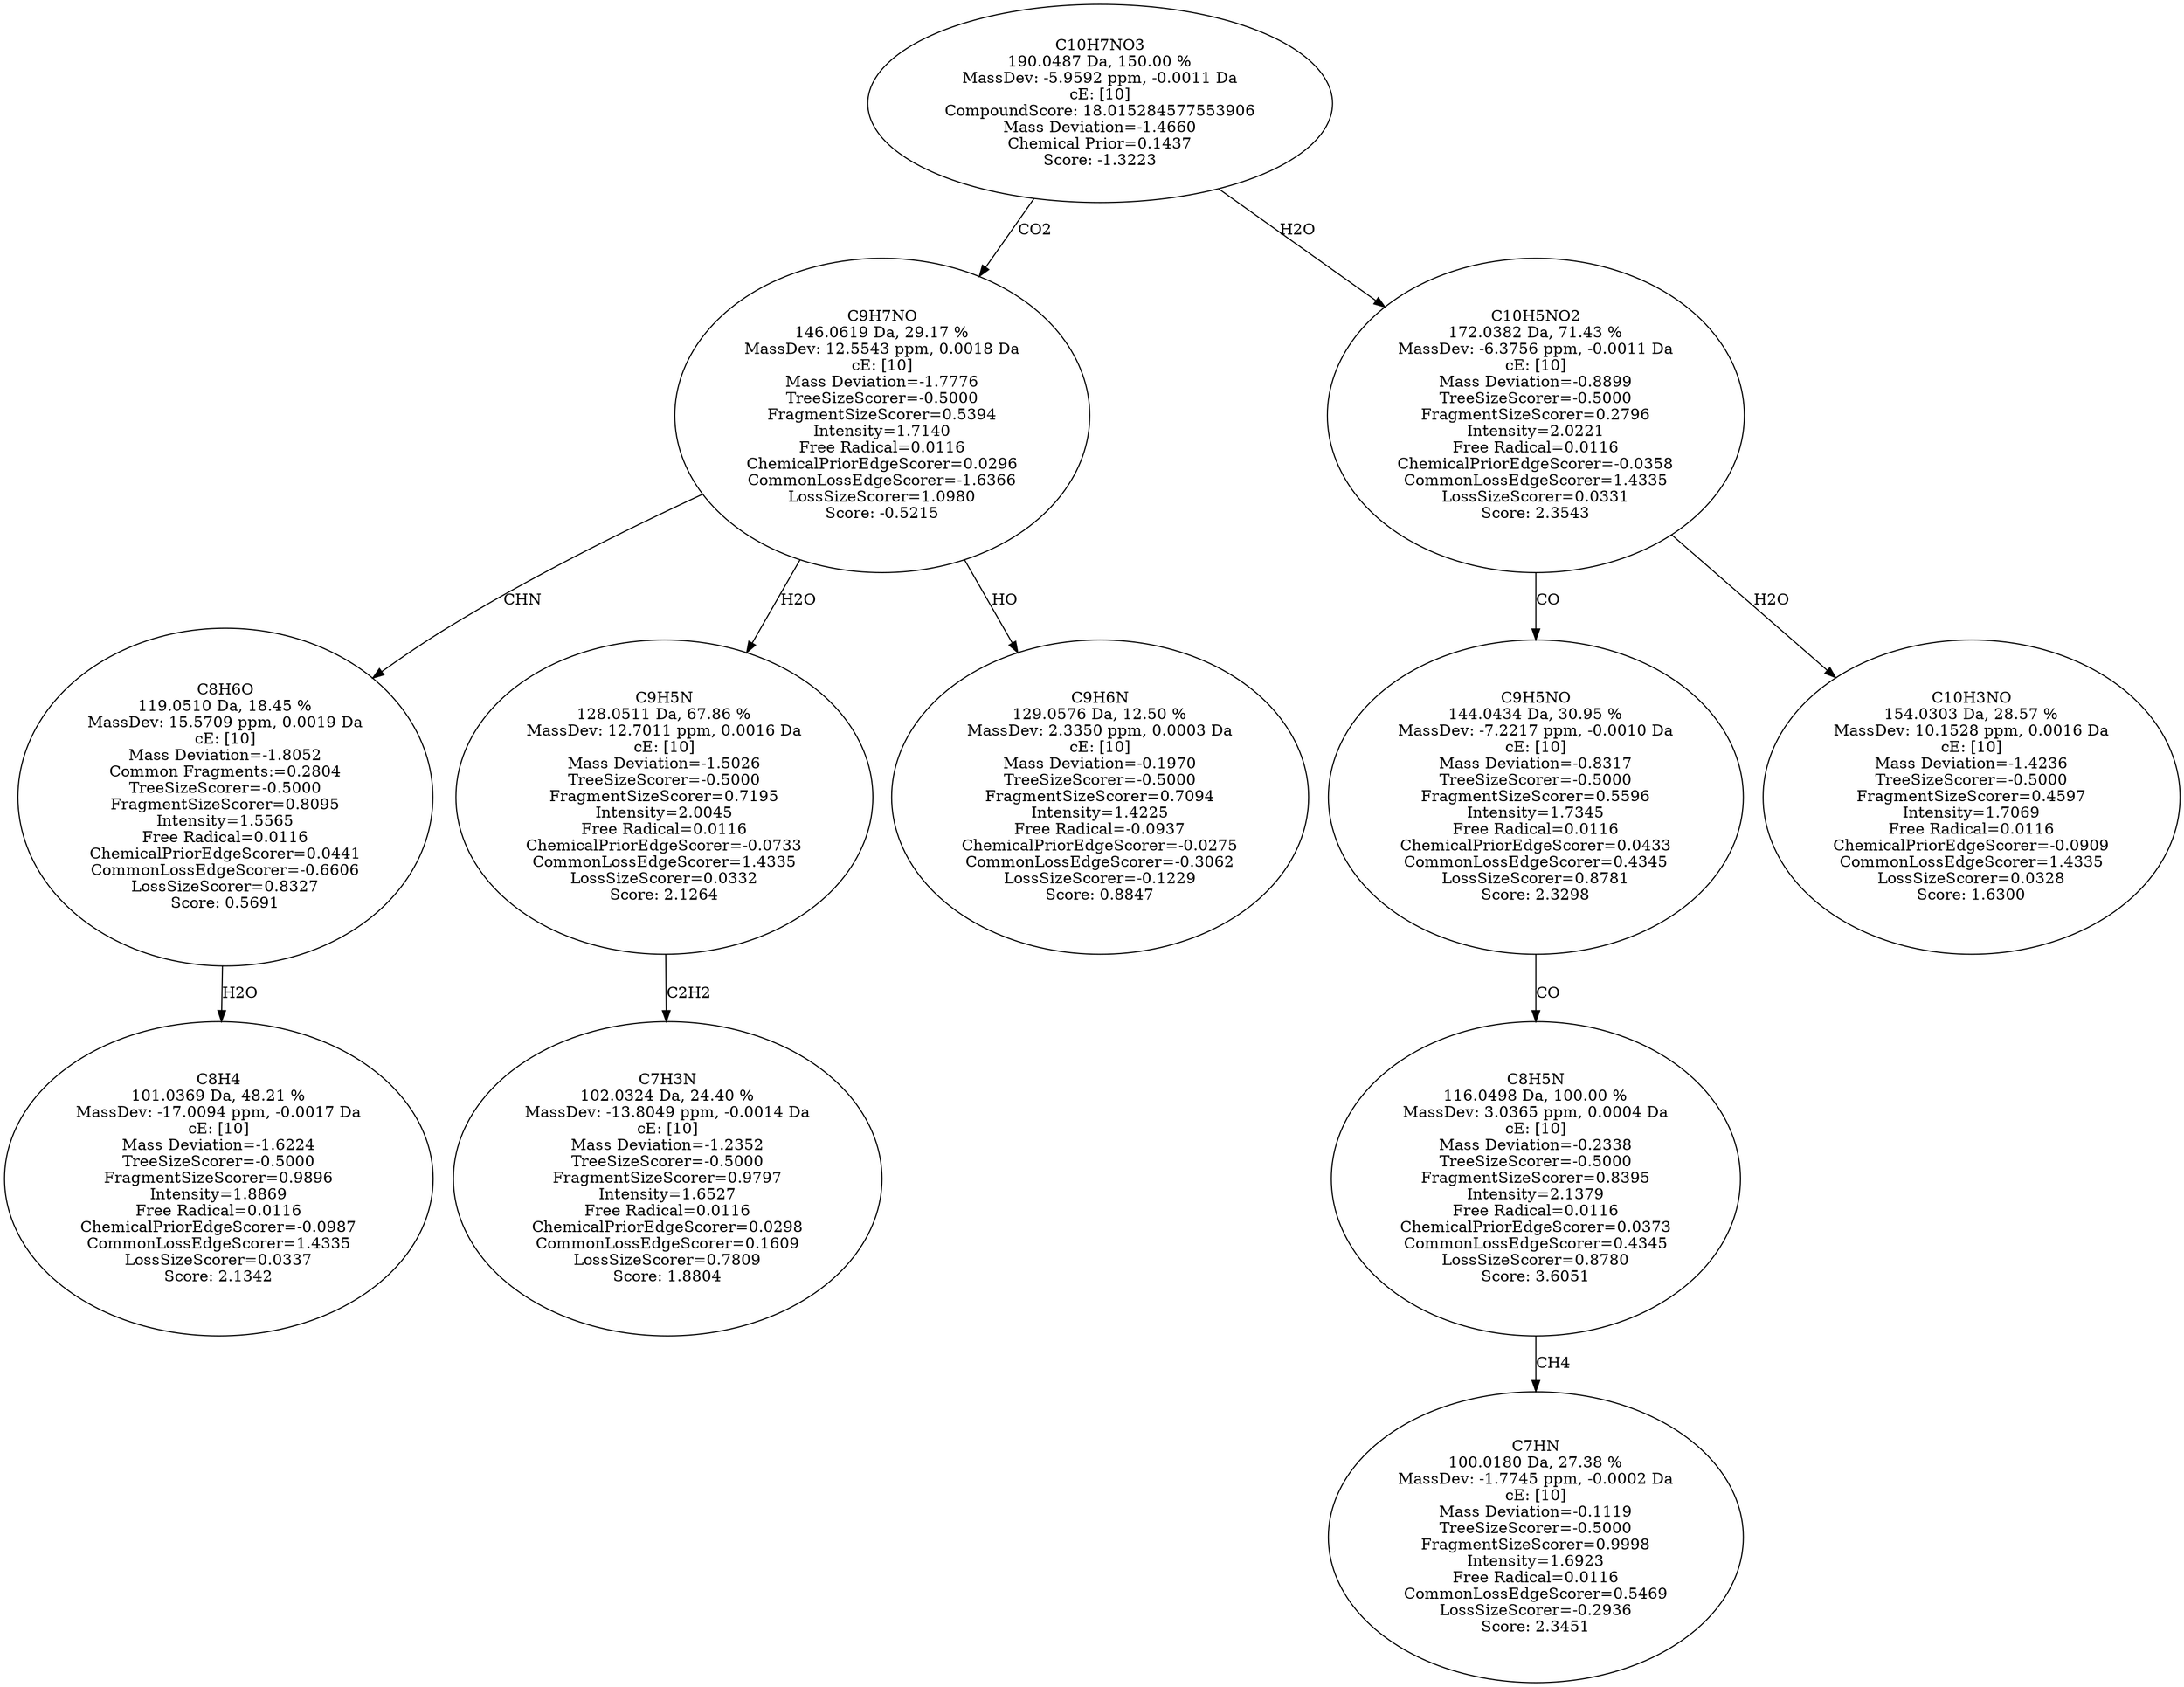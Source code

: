 strict digraph {
v1 [label="C8H4\n101.0369 Da, 48.21 %\nMassDev: -17.0094 ppm, -0.0017 Da\ncE: [10]\nMass Deviation=-1.6224\nTreeSizeScorer=-0.5000\nFragmentSizeScorer=0.9896\nIntensity=1.8869\nFree Radical=0.0116\nChemicalPriorEdgeScorer=-0.0987\nCommonLossEdgeScorer=1.4335\nLossSizeScorer=0.0337\nScore: 2.1342"];
v2 [label="C8H6O\n119.0510 Da, 18.45 %\nMassDev: 15.5709 ppm, 0.0019 Da\ncE: [10]\nMass Deviation=-1.8052\nCommon Fragments:=0.2804\nTreeSizeScorer=-0.5000\nFragmentSizeScorer=0.8095\nIntensity=1.5565\nFree Radical=0.0116\nChemicalPriorEdgeScorer=0.0441\nCommonLossEdgeScorer=-0.6606\nLossSizeScorer=0.8327\nScore: 0.5691"];
v3 [label="C7H3N\n102.0324 Da, 24.40 %\nMassDev: -13.8049 ppm, -0.0014 Da\ncE: [10]\nMass Deviation=-1.2352\nTreeSizeScorer=-0.5000\nFragmentSizeScorer=0.9797\nIntensity=1.6527\nFree Radical=0.0116\nChemicalPriorEdgeScorer=0.0298\nCommonLossEdgeScorer=0.1609\nLossSizeScorer=0.7809\nScore: 1.8804"];
v4 [label="C9H5N\n128.0511 Da, 67.86 %\nMassDev: 12.7011 ppm, 0.0016 Da\ncE: [10]\nMass Deviation=-1.5026\nTreeSizeScorer=-0.5000\nFragmentSizeScorer=0.7195\nIntensity=2.0045\nFree Radical=0.0116\nChemicalPriorEdgeScorer=-0.0733\nCommonLossEdgeScorer=1.4335\nLossSizeScorer=0.0332\nScore: 2.1264"];
v5 [label="C9H6N\n129.0576 Da, 12.50 %\nMassDev: 2.3350 ppm, 0.0003 Da\ncE: [10]\nMass Deviation=-0.1970\nTreeSizeScorer=-0.5000\nFragmentSizeScorer=0.7094\nIntensity=1.4225\nFree Radical=-0.0937\nChemicalPriorEdgeScorer=-0.0275\nCommonLossEdgeScorer=-0.3062\nLossSizeScorer=-0.1229\nScore: 0.8847"];
v6 [label="C9H7NO\n146.0619 Da, 29.17 %\nMassDev: 12.5543 ppm, 0.0018 Da\ncE: [10]\nMass Deviation=-1.7776\nTreeSizeScorer=-0.5000\nFragmentSizeScorer=0.5394\nIntensity=1.7140\nFree Radical=0.0116\nChemicalPriorEdgeScorer=0.0296\nCommonLossEdgeScorer=-1.6366\nLossSizeScorer=1.0980\nScore: -0.5215"];
v7 [label="C7HN\n100.0180 Da, 27.38 %\nMassDev: -1.7745 ppm, -0.0002 Da\ncE: [10]\nMass Deviation=-0.1119\nTreeSizeScorer=-0.5000\nFragmentSizeScorer=0.9998\nIntensity=1.6923\nFree Radical=0.0116\nCommonLossEdgeScorer=0.5469\nLossSizeScorer=-0.2936\nScore: 2.3451"];
v8 [label="C8H5N\n116.0498 Da, 100.00 %\nMassDev: 3.0365 ppm, 0.0004 Da\ncE: [10]\nMass Deviation=-0.2338\nTreeSizeScorer=-0.5000\nFragmentSizeScorer=0.8395\nIntensity=2.1379\nFree Radical=0.0116\nChemicalPriorEdgeScorer=0.0373\nCommonLossEdgeScorer=0.4345\nLossSizeScorer=0.8780\nScore: 3.6051"];
v9 [label="C9H5NO\n144.0434 Da, 30.95 %\nMassDev: -7.2217 ppm, -0.0010 Da\ncE: [10]\nMass Deviation=-0.8317\nTreeSizeScorer=-0.5000\nFragmentSizeScorer=0.5596\nIntensity=1.7345\nFree Radical=0.0116\nChemicalPriorEdgeScorer=0.0433\nCommonLossEdgeScorer=0.4345\nLossSizeScorer=0.8781\nScore: 2.3298"];
v10 [label="C10H3NO\n154.0303 Da, 28.57 %\nMassDev: 10.1528 ppm, 0.0016 Da\ncE: [10]\nMass Deviation=-1.4236\nTreeSizeScorer=-0.5000\nFragmentSizeScorer=0.4597\nIntensity=1.7069\nFree Radical=0.0116\nChemicalPriorEdgeScorer=-0.0909\nCommonLossEdgeScorer=1.4335\nLossSizeScorer=0.0328\nScore: 1.6300"];
v11 [label="C10H5NO2\n172.0382 Da, 71.43 %\nMassDev: -6.3756 ppm, -0.0011 Da\ncE: [10]\nMass Deviation=-0.8899\nTreeSizeScorer=-0.5000\nFragmentSizeScorer=0.2796\nIntensity=2.0221\nFree Radical=0.0116\nChemicalPriorEdgeScorer=-0.0358\nCommonLossEdgeScorer=1.4335\nLossSizeScorer=0.0331\nScore: 2.3543"];
v12 [label="C10H7NO3\n190.0487 Da, 150.00 %\nMassDev: -5.9592 ppm, -0.0011 Da\ncE: [10]\nCompoundScore: 18.015284577553906\nMass Deviation=-1.4660\nChemical Prior=0.1437\nScore: -1.3223"];
v2 -> v1 [label="H2O"];
v6 -> v2 [label="CHN"];
v4 -> v3 [label="C2H2"];
v6 -> v4 [label="H2O"];
v6 -> v5 [label="HO"];
v12 -> v6 [label="CO2"];
v8 -> v7 [label="CH4"];
v9 -> v8 [label="CO"];
v11 -> v9 [label="CO"];
v11 -> v10 [label="H2O"];
v12 -> v11 [label="H2O"];
}